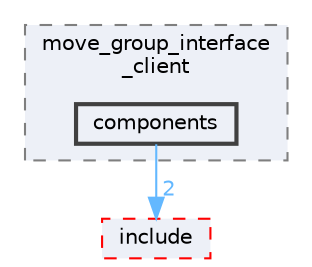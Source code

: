 digraph "smacc2_client_library/move_group_interface_client/src/move_group_interface_client/components"
{
 // LATEX_PDF_SIZE
  bgcolor="transparent";
  edge [fontname=Helvetica,fontsize=10,labelfontname=Helvetica,labelfontsize=10];
  node [fontname=Helvetica,fontsize=10,shape=box,height=0.2,width=0.4];
  compound=true
  subgraph clusterdir_ce26c30ed90f7de03f0cc875d7ea26c6 {
    graph [ bgcolor="#edf0f7", pencolor="grey50", label="move_group_interface\l_client", fontname=Helvetica,fontsize=10 style="filled,dashed", URL="dir_ce26c30ed90f7de03f0cc875d7ea26c6.html",tooltip=""]
  dir_732d1d2f5aba76467c0a8fad12ada51e [label="components", fillcolor="#edf0f7", color="grey25", style="filled,bold", URL="dir_732d1d2f5aba76467c0a8fad12ada51e.html",tooltip=""];
  }
  dir_bdd6ebf8409df62f64257f946b50d0fc [label="include", fillcolor="#edf0f7", color="red", style="filled,dashed", URL="dir_bdd6ebf8409df62f64257f946b50d0fc.html",tooltip=""];
  dir_732d1d2f5aba76467c0a8fad12ada51e->dir_bdd6ebf8409df62f64257f946b50d0fc [headlabel="2", labeldistance=1.5 headhref="dir_000024_000047.html" color="steelblue1" fontcolor="steelblue1"];
}
